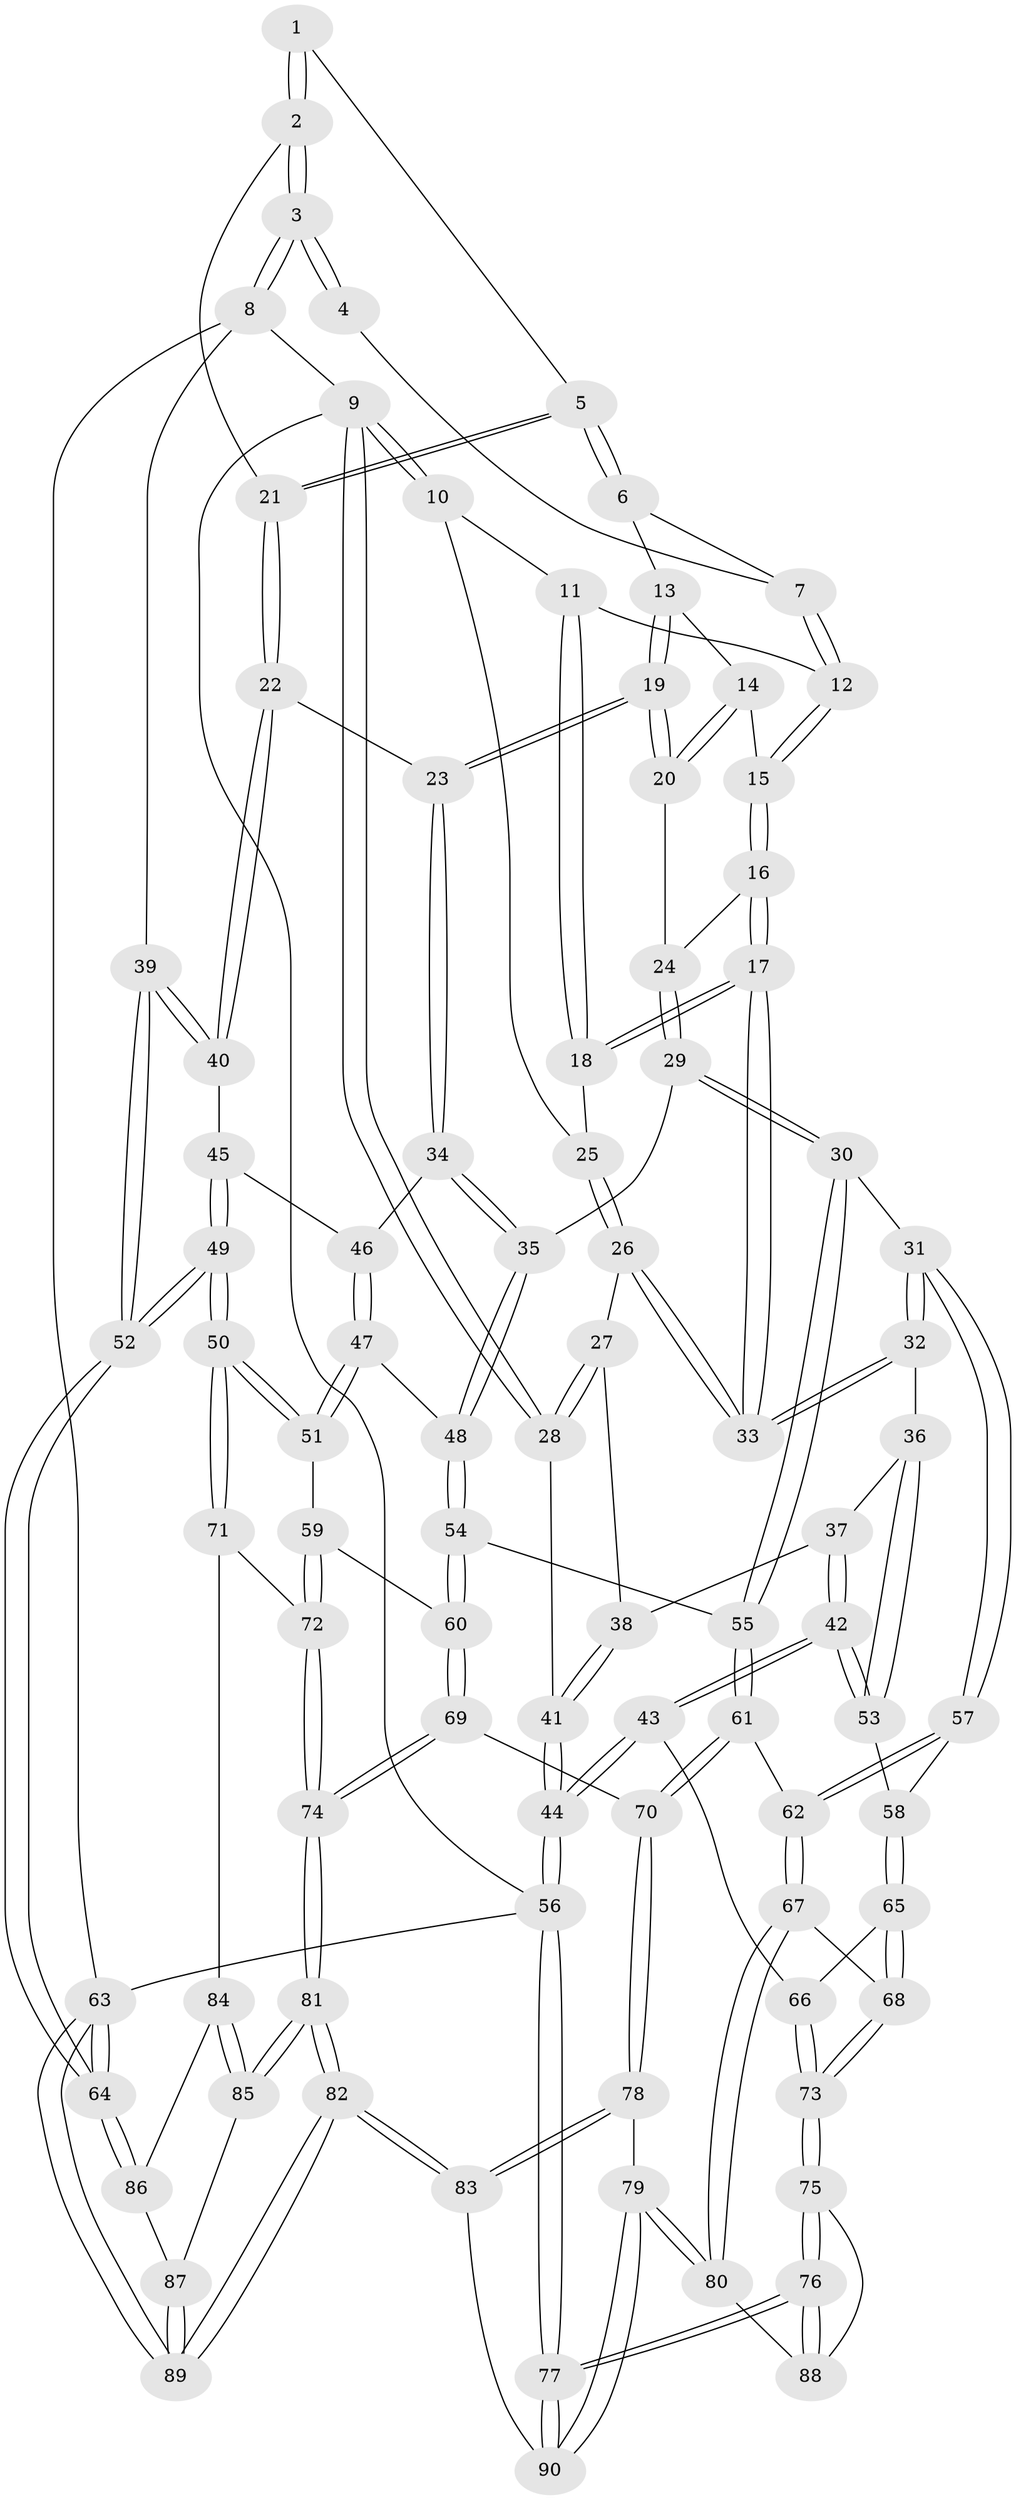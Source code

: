 // Generated by graph-tools (version 1.1) at 2025/38/03/09/25 02:38:25]
// undirected, 90 vertices, 222 edges
graph export_dot {
graph [start="1"]
  node [color=gray90,style=filled];
  1 [pos="+0.7834400761277248+0"];
  2 [pos="+0.8525354502831753+0.16044166675249805"];
  3 [pos="+1+0"];
  4 [pos="+0.7628647702008439+0"];
  5 [pos="+0.7828074021451288+0.10148979451997046"];
  6 [pos="+0.6970803307467524+0.007440310212559805"];
  7 [pos="+0.6639212795779769+0"];
  8 [pos="+1+0"];
  9 [pos="+0+0"];
  10 [pos="+0.031004612246645837+0"];
  11 [pos="+0.41292212657803046+0"];
  12 [pos="+0.4853339514201525+0"];
  13 [pos="+0.66583076517944+0.06771573575048874"];
  14 [pos="+0.6652471078936599+0.06793030380008584"];
  15 [pos="+0.544445472109861+0.013171360954372211"];
  16 [pos="+0.5609896800742419+0.11776685884169222"];
  17 [pos="+0.3716902004873421+0.18514084791819757"];
  18 [pos="+0.37184967353700854+0.16965519603221255"];
  19 [pos="+0.7877542380310858+0.23996674404448803"];
  20 [pos="+0.5989644562740737+0.12179558878473333"];
  21 [pos="+0.8325656610907114+0.18960818410820596"];
  22 [pos="+0.8246919880993204+0.21792852188426984"];
  23 [pos="+0.7968488395046831+0.24776484272281898"];
  24 [pos="+0.5613782722338935+0.11808751476469935"];
  25 [pos="+0.120711836631707+0"];
  26 [pos="+0.1812975657878364+0.1848796750928644"];
  27 [pos="+0.15745876187184923+0.18751998560224456"];
  28 [pos="+0+0.11423067242229616"];
  29 [pos="+0.58159374679819+0.36773452607845153"];
  30 [pos="+0.47039839361098074+0.41051969148314227"];
  31 [pos="+0.39568049222636487+0.4014064330557645"];
  32 [pos="+0.31566798472519353+0.32582705585249794"];
  33 [pos="+0.3150693827320319+0.32215545735986867"];
  34 [pos="+0.7790997117723278+0.292325506068258"];
  35 [pos="+0.5825297693397572+0.3676262191476261"];
  36 [pos="+0.17878540961112813+0.3826533226961669"];
  37 [pos="+0.039934466950715196+0.33024181865574304"];
  38 [pos="+0+0.29176837422311613"];
  39 [pos="+1+0.2739479525116148"];
  40 [pos="+1+0.2664908632416866"];
  41 [pos="+0+0.2295744374129816"];
  42 [pos="+0+0.5716633737000796"];
  43 [pos="+0+0.5909938068286719"];
  44 [pos="+0+0.5924389308593593"];
  45 [pos="+0.8747769053017277+0.39435562602001806"];
  46 [pos="+0.7863324466644668+0.30365909073308694"];
  47 [pos="+0.7619342279734651+0.5344612009830529"];
  48 [pos="+0.711212177411994+0.5377805254872071"];
  49 [pos="+1+0.6328083821000138"];
  50 [pos="+1+0.6348045929626007"];
  51 [pos="+0.8815593124036646+0.6205730777018383"];
  52 [pos="+1+0.6635883359066446"];
  53 [pos="+0.037244684457976254+0.5632768472682578"];
  54 [pos="+0.635815994086608+0.6617834770835942"];
  55 [pos="+0.5753379906886069+0.6169234985713654"];
  56 [pos="+0+1"];
  57 [pos="+0.3332164817394933+0.5764412426839438"];
  58 [pos="+0.10189225984662913+0.6116981923021009"];
  59 [pos="+0.689564747830944+0.6840239326941718"];
  60 [pos="+0.6470991615442863+0.6806137206922548"];
  61 [pos="+0.43033241670909517+0.7230632732802639"];
  62 [pos="+0.3438191071032763+0.7163411402497929"];
  63 [pos="+1+1"];
  64 [pos="+1+0.7459268936377136"];
  65 [pos="+0.12404503568963803+0.6644245685052581"];
  66 [pos="+0.04847933242180208+0.7553735815473673"];
  67 [pos="+0.29808371306459847+0.7854218139113536"];
  68 [pos="+0.19937956374146246+0.7773162846118411"];
  69 [pos="+0.6244475495048044+0.7437302979482825"];
  70 [pos="+0.5363304137717785+0.7997924068659098"];
  71 [pos="+0.8153776182288596+0.8110770532705359"];
  72 [pos="+0.793541852024271+0.8104614097767364"];
  73 [pos="+0.09328926323629169+0.8495761156254129"];
  74 [pos="+0.6928098761034016+0.868888950527717"];
  75 [pos="+0.03061573422959273+0.9353150603304343"];
  76 [pos="+0+1"];
  77 [pos="+0+1"];
  78 [pos="+0.5358733941699001+0.8020679700347797"];
  79 [pos="+0.3461693472434464+0.9114919165007945"];
  80 [pos="+0.3287641619773544+0.8801374441787747"];
  81 [pos="+0.6437834574271887+1"];
  82 [pos="+0.6198961086123822+1"];
  83 [pos="+0.5939108332632338+1"];
  84 [pos="+0.8169769120602032+0.8173171253013585"];
  85 [pos="+0.8237975388421248+0.8720072367072135"];
  86 [pos="+0.8862619647392603+0.8750396558900176"];
  87 [pos="+0.8611810487380681+0.9218743826769065"];
  88 [pos="+0.3041342149898599+0.8887131246280078"];
  89 [pos="+1+1"];
  90 [pos="+0.41754188495479566+1"];
  1 -- 2;
  1 -- 2;
  1 -- 5;
  2 -- 3;
  2 -- 3;
  2 -- 21;
  3 -- 4;
  3 -- 4;
  3 -- 8;
  3 -- 8;
  4 -- 7;
  5 -- 6;
  5 -- 6;
  5 -- 21;
  5 -- 21;
  6 -- 7;
  6 -- 13;
  7 -- 12;
  7 -- 12;
  8 -- 9;
  8 -- 39;
  8 -- 63;
  9 -- 10;
  9 -- 10;
  9 -- 28;
  9 -- 28;
  9 -- 56;
  10 -- 11;
  10 -- 25;
  11 -- 12;
  11 -- 18;
  11 -- 18;
  12 -- 15;
  12 -- 15;
  13 -- 14;
  13 -- 19;
  13 -- 19;
  14 -- 15;
  14 -- 20;
  14 -- 20;
  15 -- 16;
  15 -- 16;
  16 -- 17;
  16 -- 17;
  16 -- 24;
  17 -- 18;
  17 -- 18;
  17 -- 33;
  17 -- 33;
  18 -- 25;
  19 -- 20;
  19 -- 20;
  19 -- 23;
  19 -- 23;
  20 -- 24;
  21 -- 22;
  21 -- 22;
  22 -- 23;
  22 -- 40;
  22 -- 40;
  23 -- 34;
  23 -- 34;
  24 -- 29;
  24 -- 29;
  25 -- 26;
  25 -- 26;
  26 -- 27;
  26 -- 33;
  26 -- 33;
  27 -- 28;
  27 -- 28;
  27 -- 38;
  28 -- 41;
  29 -- 30;
  29 -- 30;
  29 -- 35;
  30 -- 31;
  30 -- 55;
  30 -- 55;
  31 -- 32;
  31 -- 32;
  31 -- 57;
  31 -- 57;
  32 -- 33;
  32 -- 33;
  32 -- 36;
  34 -- 35;
  34 -- 35;
  34 -- 46;
  35 -- 48;
  35 -- 48;
  36 -- 37;
  36 -- 53;
  36 -- 53;
  37 -- 38;
  37 -- 42;
  37 -- 42;
  38 -- 41;
  38 -- 41;
  39 -- 40;
  39 -- 40;
  39 -- 52;
  39 -- 52;
  40 -- 45;
  41 -- 44;
  41 -- 44;
  42 -- 43;
  42 -- 43;
  42 -- 53;
  42 -- 53;
  43 -- 44;
  43 -- 44;
  43 -- 66;
  44 -- 56;
  44 -- 56;
  45 -- 46;
  45 -- 49;
  45 -- 49;
  46 -- 47;
  46 -- 47;
  47 -- 48;
  47 -- 51;
  47 -- 51;
  48 -- 54;
  48 -- 54;
  49 -- 50;
  49 -- 50;
  49 -- 52;
  49 -- 52;
  50 -- 51;
  50 -- 51;
  50 -- 71;
  50 -- 71;
  51 -- 59;
  52 -- 64;
  52 -- 64;
  53 -- 58;
  54 -- 55;
  54 -- 60;
  54 -- 60;
  55 -- 61;
  55 -- 61;
  56 -- 77;
  56 -- 77;
  56 -- 63;
  57 -- 58;
  57 -- 62;
  57 -- 62;
  58 -- 65;
  58 -- 65;
  59 -- 60;
  59 -- 72;
  59 -- 72;
  60 -- 69;
  60 -- 69;
  61 -- 62;
  61 -- 70;
  61 -- 70;
  62 -- 67;
  62 -- 67;
  63 -- 64;
  63 -- 64;
  63 -- 89;
  63 -- 89;
  64 -- 86;
  64 -- 86;
  65 -- 66;
  65 -- 68;
  65 -- 68;
  66 -- 73;
  66 -- 73;
  67 -- 68;
  67 -- 80;
  67 -- 80;
  68 -- 73;
  68 -- 73;
  69 -- 70;
  69 -- 74;
  69 -- 74;
  70 -- 78;
  70 -- 78;
  71 -- 72;
  71 -- 84;
  72 -- 74;
  72 -- 74;
  73 -- 75;
  73 -- 75;
  74 -- 81;
  74 -- 81;
  75 -- 76;
  75 -- 76;
  75 -- 88;
  76 -- 77;
  76 -- 77;
  76 -- 88;
  76 -- 88;
  77 -- 90;
  77 -- 90;
  78 -- 79;
  78 -- 83;
  78 -- 83;
  79 -- 80;
  79 -- 80;
  79 -- 90;
  79 -- 90;
  80 -- 88;
  81 -- 82;
  81 -- 82;
  81 -- 85;
  81 -- 85;
  82 -- 83;
  82 -- 83;
  82 -- 89;
  82 -- 89;
  83 -- 90;
  84 -- 85;
  84 -- 85;
  84 -- 86;
  85 -- 87;
  86 -- 87;
  87 -- 89;
  87 -- 89;
}
